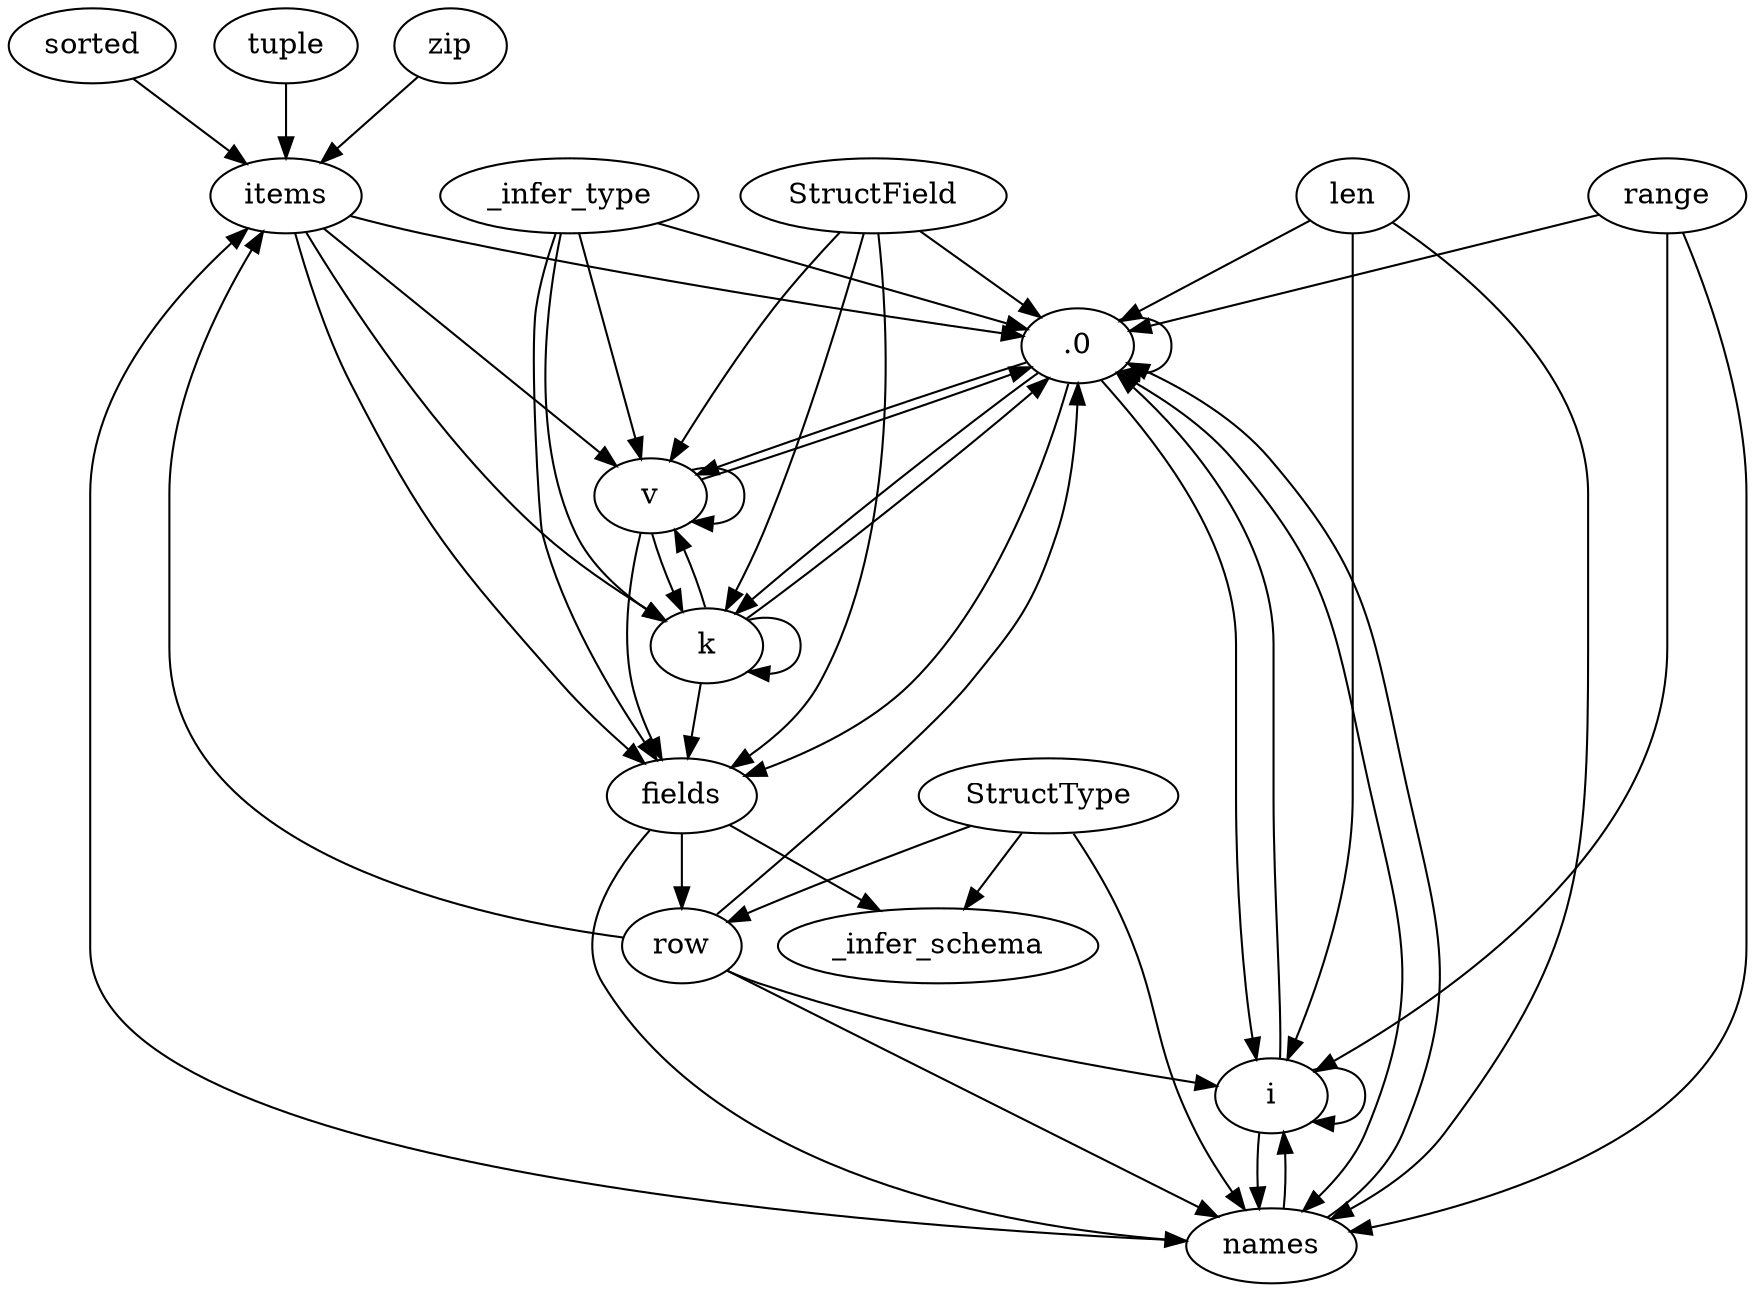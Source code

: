 strict digraph {sorted->items
row->items
row->items
tuple->items
zip->items
row->items
tuple->items
zip->items
.0->.0
len->.0
range->.0
i->.0
row->.0
len->i
range->i
.0->i
i->i
row->i
len->names
range->names
.0->names
i->names
row->names
.0->.0
len->.0
range->.0
i->.0
row->.0
names->.0
len->i
range->i
.0->i
i->i
row->i
names->i
row->items
zip->items
names->items
sorted->items
row->items
.0->.0
items->.0
_infer_type->.0
v->.0
k->.0
StructField->.0
items->k
.0->k
_infer_type->k
v->k
k->k
StructField->k
items->v
.0->v
_infer_type->v
v->v
k->v
StructField->v
items->fields
.0->fields
_infer_type->fields
v->fields
k->fields
StructField->fields
fields->row
StructType->row
fields->names
StructType->names
fields->_infer_schema
StructType->_infer_schema
sorted->items
row->items
row->items
tuple->items
zip->items
row->items
tuple->items
zip->items
.0->.0
len->.0
range->.0
i->.0
row->.0
len->i
range->i
.0->i
i->i
row->i
len->names
range->names
.0->names
i->names
row->names
.0->.0
len->.0
range->.0
i->.0
row->.0
names->.0
len->i
range->i
.0->i
i->i
row->i
names->i
row->items
zip->items
names->items
sorted->items
row->items
.0->.0
items->.0
_infer_type->.0
v->.0
k->.0
StructField->.0
items->k
.0->k
_infer_type->k
v->k
k->k
StructField->k
items->v
.0->v
_infer_type->v
v->v
k->v
StructField->v
items->fields
.0->fields
_infer_type->fields
v->fields
k->fields
StructField->fields
}